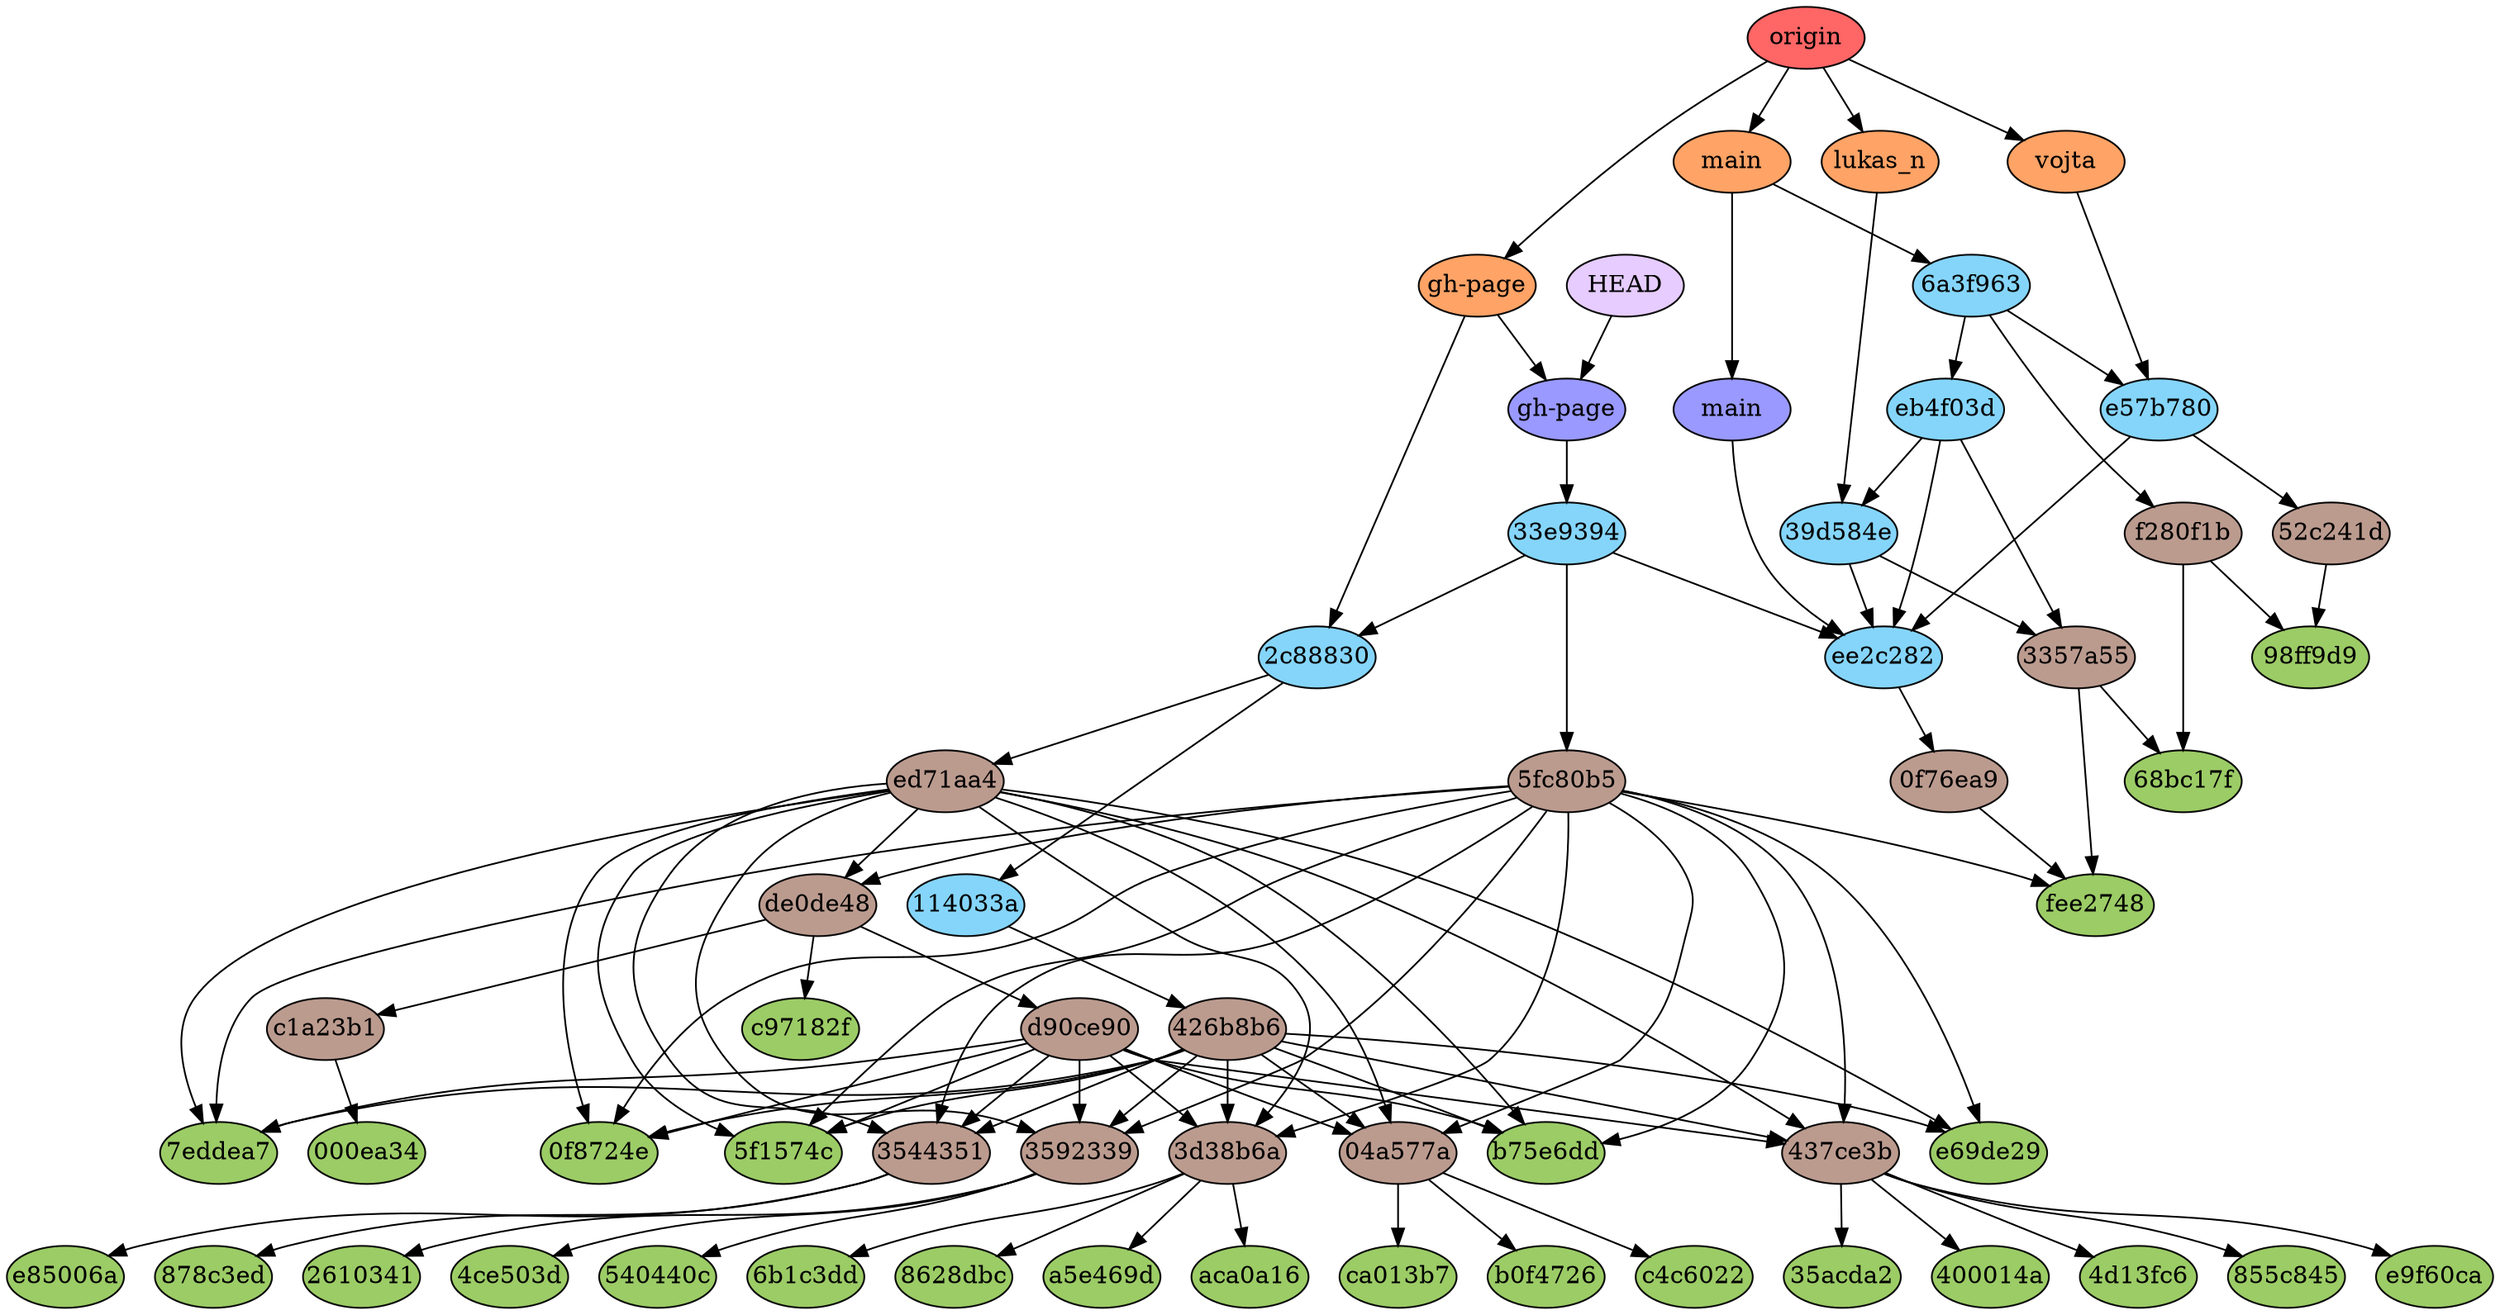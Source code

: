 digraph auto {
	graph [bgcolor=transparent]
	node [fixedsize=true style=filled width=0.95]
	"000ea3455fa1226682a1b9dee6a720de44b0bcef" [label="000ea34" fillcolor="#9ccc66"]
	"0f8724efd9fecfd8e03fbb4401d666e764ce9cf5" [label="0f8724e" fillcolor="#9ccc66"]
	"26103413ab0fe7fbc39a7585449bf0765da561bb" [label=2610341 fillcolor="#9ccc66"]
	"35acda2fa1196aad98c2adf4378a7611dd713aa3" [label="35acda2" fillcolor="#9ccc66"]
	"400014a4b06eee3d0c0d54402a47ab2601b2862b" [label="400014a" fillcolor="#9ccc66"]
	"4ce503d7fd245faf1101936e41f6ef7c39a4ca6c" [label="4ce503d" fillcolor="#9ccc66"]
	"4d13fc60404b91e398a37200c4a77b645cfd9586" [label="4d13fc6" fillcolor="#9ccc66"]
	"540440ce89f2a408aa699b65100e18f15e0f09ca" [label="540440c" fillcolor="#9ccc66"]
	"5f1574c1416ff55e584ac4501816443dd6718d19" [label="5f1574c" fillcolor="#9ccc66"]
	"68bc17f9ff2104a9d7b6777058bb4c343ca72609" [label="68bc17f" fillcolor="#9ccc66"]
	"6b1c3dd9085304861bc042a7be4380e9e36d4b3a" [label="6b1c3dd" fillcolor="#9ccc66"]
	"7eddea71b200744bbd2ad048a9c219804754df14" [label="7eddea7" fillcolor="#9ccc66"]
	"855c845e538b65548118279537a04eab2ec6ef0d" [label="855c845" fillcolor="#9ccc66"]
	"8628dbce9442638095bf6ae885651b7dec0c91ea" [label="8628dbc" fillcolor="#9ccc66"]
	"878c3ed5c196539c4e2da35b7787ab08e98b9cca" [label="878c3ed" fillcolor="#9ccc66"]
	"98ff9d925c65c0d51e80a2659fa8819ae362beed" [label="98ff9d9" fillcolor="#9ccc66"]
	a5e469d7c8d0d5e28fea196c244bc687fa3c9cd2 [label=a5e469d fillcolor="#9ccc66"]
	aca0a167f39f894d2d120b07b6e99265882c049c [label=aca0a16 fillcolor="#9ccc66"]
	b0f4726bf15c26845a2fa6756c4ba90b9452fbb7 [label=b0f4726 fillcolor="#9ccc66"]
	b75e6ddcf044455cf3d5a9f42f7a7fe3d4e7daa7 [label=b75e6dd fillcolor="#9ccc66"]
	c4c6022f2982e8dae64cebd6b9a2b59f2547faad [label=c4c6022 fillcolor="#9ccc66"]
	c97182f51acbfa060a8a68cd7a073aa6d579bc17 [label=c97182f fillcolor="#9ccc66"]
	ca013b70fbbb50148bb85d33b5db8bb7a38fa4d7 [label=ca013b7 fillcolor="#9ccc66"]
	e69de29bb2d1d6434b8b29ae775ad8c2e48c5391 [label=e69de29 fillcolor="#9ccc66"]
	e85006a3ce1c6fd81faa6d5a13095519c4a6fc96 [label=e85006a fillcolor="#9ccc66"]
	e9f60ca953f93e35eab4108bd414bc02ddcf3928 [label=e9f60ca fillcolor="#9ccc66"]
	fee27480a0a2e7842ee7157ebdf7c8c60396b6b6 [label=fee2748 fillcolor="#9ccc66"]
	"04a577a3dcc51a8840e03e95972f25c0477ad433" [label="04a577a" fillcolor="#bc9b8f"]
	"04a577a3dcc51a8840e03e95972f25c0477ad433" -> b0f4726bf15c26845a2fa6756c4ba90b9452fbb7
	"04a577a3dcc51a8840e03e95972f25c0477ad433" -> ca013b70fbbb50148bb85d33b5db8bb7a38fa4d7
	"04a577a3dcc51a8840e03e95972f25c0477ad433" -> c4c6022f2982e8dae64cebd6b9a2b59f2547faad
	"0f76ea982f183ab61eae30c04c04ad9084e057db" [label="0f76ea9" fillcolor="#bc9b8f"]
	"0f76ea982f183ab61eae30c04c04ad9084e057db" -> fee27480a0a2e7842ee7157ebdf7c8c60396b6b6
	"3357a553181db7399d7a729312b04b19598f01b8" [label="3357a55" fillcolor="#bc9b8f"]
	"3357a553181db7399d7a729312b04b19598f01b8" -> "68bc17f9ff2104a9d7b6777058bb4c343ca72609"
	"3357a553181db7399d7a729312b04b19598f01b8" -> fee27480a0a2e7842ee7157ebdf7c8c60396b6b6
	"354435192d7681373795048a5918b1c035df35b9" [label=3544351 fillcolor="#bc9b8f"]
	"354435192d7681373795048a5918b1c035df35b9" -> e85006a3ce1c6fd81faa6d5a13095519c4a6fc96
	"354435192d7681373795048a5918b1c035df35b9" -> "878c3ed5c196539c4e2da35b7787ab08e98b9cca"
	"3592339ccd7d42005adf2abd6eb69e0e6b9c6828" [label=3592339 fillcolor="#bc9b8f"]
	"3592339ccd7d42005adf2abd6eb69e0e6b9c6828" -> "26103413ab0fe7fbc39a7585449bf0765da561bb"
	"3592339ccd7d42005adf2abd6eb69e0e6b9c6828" -> "4ce503d7fd245faf1101936e41f6ef7c39a4ca6c"
	"3592339ccd7d42005adf2abd6eb69e0e6b9c6828" -> "540440ce89f2a408aa699b65100e18f15e0f09ca"
	"3d38b6a4bbb32cdf2621078d035f85af79f7e3bd" [label="3d38b6a" fillcolor="#bc9b8f"]
	"3d38b6a4bbb32cdf2621078d035f85af79f7e3bd" -> aca0a167f39f894d2d120b07b6e99265882c049c
	"3d38b6a4bbb32cdf2621078d035f85af79f7e3bd" -> a5e469d7c8d0d5e28fea196c244bc687fa3c9cd2
	"3d38b6a4bbb32cdf2621078d035f85af79f7e3bd" -> "6b1c3dd9085304861bc042a7be4380e9e36d4b3a"
	"3d38b6a4bbb32cdf2621078d035f85af79f7e3bd" -> "8628dbce9442638095bf6ae885651b7dec0c91ea"
	"426b8b6d317bcb5f46b8420691a518f81fdb9374" [label="426b8b6" fillcolor="#bc9b8f"]
	"426b8b6d317bcb5f46b8420691a518f81fdb9374" -> e69de29bb2d1d6434b8b29ae775ad8c2e48c5391
	"426b8b6d317bcb5f46b8420691a518f81fdb9374" -> "5f1574c1416ff55e584ac4501816443dd6718d19"
	"426b8b6d317bcb5f46b8420691a518f81fdb9374" -> "3592339ccd7d42005adf2abd6eb69e0e6b9c6828"
	"426b8b6d317bcb5f46b8420691a518f81fdb9374" -> "437ce3b9293f4a71cb2cceb8de9a72f3c3bd4b29"
	"426b8b6d317bcb5f46b8420691a518f81fdb9374" -> "354435192d7681373795048a5918b1c035df35b9"
	"426b8b6d317bcb5f46b8420691a518f81fdb9374" -> "7eddea71b200744bbd2ad048a9c219804754df14"
	"426b8b6d317bcb5f46b8420691a518f81fdb9374" -> "04a577a3dcc51a8840e03e95972f25c0477ad433"
	"426b8b6d317bcb5f46b8420691a518f81fdb9374" -> "3d38b6a4bbb32cdf2621078d035f85af79f7e3bd"
	"426b8b6d317bcb5f46b8420691a518f81fdb9374" -> "0f8724efd9fecfd8e03fbb4401d666e764ce9cf5"
	"426b8b6d317bcb5f46b8420691a518f81fdb9374" -> b75e6ddcf044455cf3d5a9f42f7a7fe3d4e7daa7
	"437ce3b9293f4a71cb2cceb8de9a72f3c3bd4b29" [label="437ce3b" fillcolor="#bc9b8f"]
	"437ce3b9293f4a71cb2cceb8de9a72f3c3bd4b29" -> e9f60ca953f93e35eab4108bd414bc02ddcf3928
	"437ce3b9293f4a71cb2cceb8de9a72f3c3bd4b29" -> "855c845e538b65548118279537a04eab2ec6ef0d"
	"437ce3b9293f4a71cb2cceb8de9a72f3c3bd4b29" -> "35acda2fa1196aad98c2adf4378a7611dd713aa3"
	"437ce3b9293f4a71cb2cceb8de9a72f3c3bd4b29" -> "400014a4b06eee3d0c0d54402a47ab2601b2862b"
	"437ce3b9293f4a71cb2cceb8de9a72f3c3bd4b29" -> "4d13fc60404b91e398a37200c4a77b645cfd9586"
	"52c241d31959210ab90ab49371b1046e5b473268" [label="52c241d" fillcolor="#bc9b8f"]
	"52c241d31959210ab90ab49371b1046e5b473268" -> "98ff9d925c65c0d51e80a2659fa8819ae362beed"
	"5fc80b59522fcd62c566a05ad05f7f129891ddf3" [label="5fc80b5" fillcolor="#bc9b8f"]
	"5fc80b59522fcd62c566a05ad05f7f129891ddf3" -> e69de29bb2d1d6434b8b29ae775ad8c2e48c5391
	"5fc80b59522fcd62c566a05ad05f7f129891ddf3" -> "5f1574c1416ff55e584ac4501816443dd6718d19"
	"5fc80b59522fcd62c566a05ad05f7f129891ddf3" -> fee27480a0a2e7842ee7157ebdf7c8c60396b6b6
	"5fc80b59522fcd62c566a05ad05f7f129891ddf3" -> "3592339ccd7d42005adf2abd6eb69e0e6b9c6828"
	"5fc80b59522fcd62c566a05ad05f7f129891ddf3" -> "437ce3b9293f4a71cb2cceb8de9a72f3c3bd4b29"
	"5fc80b59522fcd62c566a05ad05f7f129891ddf3" -> "354435192d7681373795048a5918b1c035df35b9"
	"5fc80b59522fcd62c566a05ad05f7f129891ddf3" -> "7eddea71b200744bbd2ad048a9c219804754df14"
	"5fc80b59522fcd62c566a05ad05f7f129891ddf3" -> "04a577a3dcc51a8840e03e95972f25c0477ad433"
	"5fc80b59522fcd62c566a05ad05f7f129891ddf3" -> de0de48cf955849b0511b14590e9bfe1dd99927e
	"5fc80b59522fcd62c566a05ad05f7f129891ddf3" -> "3d38b6a4bbb32cdf2621078d035f85af79f7e3bd"
	"5fc80b59522fcd62c566a05ad05f7f129891ddf3" -> "0f8724efd9fecfd8e03fbb4401d666e764ce9cf5"
	"5fc80b59522fcd62c566a05ad05f7f129891ddf3" -> b75e6ddcf044455cf3d5a9f42f7a7fe3d4e7daa7
	c1a23b1bcd771dad864b2056ccf923a6b46cb9d4 [label=c1a23b1 fillcolor="#bc9b8f"]
	c1a23b1bcd771dad864b2056ccf923a6b46cb9d4 -> "000ea3455fa1226682a1b9dee6a720de44b0bcef"
	d90ce90999844c2303c4400cf1eb9a78d9262adb [label=d90ce90 fillcolor="#bc9b8f"]
	d90ce90999844c2303c4400cf1eb9a78d9262adb -> "5f1574c1416ff55e584ac4501816443dd6718d19"
	d90ce90999844c2303c4400cf1eb9a78d9262adb -> "3592339ccd7d42005adf2abd6eb69e0e6b9c6828"
	d90ce90999844c2303c4400cf1eb9a78d9262adb -> "437ce3b9293f4a71cb2cceb8de9a72f3c3bd4b29"
	d90ce90999844c2303c4400cf1eb9a78d9262adb -> "354435192d7681373795048a5918b1c035df35b9"
	d90ce90999844c2303c4400cf1eb9a78d9262adb -> "7eddea71b200744bbd2ad048a9c219804754df14"
	d90ce90999844c2303c4400cf1eb9a78d9262adb -> "04a577a3dcc51a8840e03e95972f25c0477ad433"
	d90ce90999844c2303c4400cf1eb9a78d9262adb -> "3d38b6a4bbb32cdf2621078d035f85af79f7e3bd"
	d90ce90999844c2303c4400cf1eb9a78d9262adb -> "0f8724efd9fecfd8e03fbb4401d666e764ce9cf5"
	d90ce90999844c2303c4400cf1eb9a78d9262adb -> b75e6ddcf044455cf3d5a9f42f7a7fe3d4e7daa7
	de0de48cf955849b0511b14590e9bfe1dd99927e [label=de0de48 fillcolor="#bc9b8f"]
	de0de48cf955849b0511b14590e9bfe1dd99927e -> c1a23b1bcd771dad864b2056ccf923a6b46cb9d4
	de0de48cf955849b0511b14590e9bfe1dd99927e -> c97182f51acbfa060a8a68cd7a073aa6d579bc17
	de0de48cf955849b0511b14590e9bfe1dd99927e -> d90ce90999844c2303c4400cf1eb9a78d9262adb
	ed71aa499c2ffce2e0f38ce4a093a66ea9963232 [label=ed71aa4 fillcolor="#bc9b8f"]
	ed71aa499c2ffce2e0f38ce4a093a66ea9963232 -> e69de29bb2d1d6434b8b29ae775ad8c2e48c5391
	ed71aa499c2ffce2e0f38ce4a093a66ea9963232 -> "5f1574c1416ff55e584ac4501816443dd6718d19"
	ed71aa499c2ffce2e0f38ce4a093a66ea9963232 -> "3592339ccd7d42005adf2abd6eb69e0e6b9c6828"
	ed71aa499c2ffce2e0f38ce4a093a66ea9963232 -> "437ce3b9293f4a71cb2cceb8de9a72f3c3bd4b29"
	ed71aa499c2ffce2e0f38ce4a093a66ea9963232 -> "354435192d7681373795048a5918b1c035df35b9"
	ed71aa499c2ffce2e0f38ce4a093a66ea9963232 -> "7eddea71b200744bbd2ad048a9c219804754df14"
	ed71aa499c2ffce2e0f38ce4a093a66ea9963232 -> "04a577a3dcc51a8840e03e95972f25c0477ad433"
	ed71aa499c2ffce2e0f38ce4a093a66ea9963232 -> de0de48cf955849b0511b14590e9bfe1dd99927e
	ed71aa499c2ffce2e0f38ce4a093a66ea9963232 -> "3d38b6a4bbb32cdf2621078d035f85af79f7e3bd"
	ed71aa499c2ffce2e0f38ce4a093a66ea9963232 -> "0f8724efd9fecfd8e03fbb4401d666e764ce9cf5"
	ed71aa499c2ffce2e0f38ce4a093a66ea9963232 -> b75e6ddcf044455cf3d5a9f42f7a7fe3d4e7daa7
	f280f1b0505317197d614697ea7cc977b4cbf9d0 [label=f280f1b fillcolor="#bc9b8f"]
	f280f1b0505317197d614697ea7cc977b4cbf9d0 -> "68bc17f9ff2104a9d7b6777058bb4c343ca72609"
	f280f1b0505317197d614697ea7cc977b4cbf9d0 -> "98ff9d925c65c0d51e80a2659fa8819ae362beed"
	"114033a2c7b0b83a145fbd535f00c20d427905e4" [label="114033a" fillcolor="#85d5fa"]
	"114033a2c7b0b83a145fbd535f00c20d427905e4" -> "426b8b6d317bcb5f46b8420691a518f81fdb9374"
	"2c88830a0e91468669d3deb9e0a7c097eeadcdce" [label="2c88830" fillcolor="#85d5fa"]
	"2c88830a0e91468669d3deb9e0a7c097eeadcdce" -> ed71aa499c2ffce2e0f38ce4a093a66ea9963232
	"2c88830a0e91468669d3deb9e0a7c097eeadcdce" -> "114033a2c7b0b83a145fbd535f00c20d427905e4"
	"33e93946e37885442078de7ca5968efa322672f6" [label="33e9394" fillcolor="#85d5fa"]
	"33e93946e37885442078de7ca5968efa322672f6" -> "5fc80b59522fcd62c566a05ad05f7f129891ddf3"
	"33e93946e37885442078de7ca5968efa322672f6" -> "2c88830a0e91468669d3deb9e0a7c097eeadcdce"
	"33e93946e37885442078de7ca5968efa322672f6" -> ee2c2828cd449c0d7cb2092a26913a8a9d775585
	"39d584eb2e74fb67ff29f206d165d144799fb162" [label="39d584e" fillcolor="#85d5fa"]
	"39d584eb2e74fb67ff29f206d165d144799fb162" -> "3357a553181db7399d7a729312b04b19598f01b8"
	"39d584eb2e74fb67ff29f206d165d144799fb162" -> ee2c2828cd449c0d7cb2092a26913a8a9d775585
	"6a3f963b3f70002ce034661dfa9dd14884ec5803" [label="6a3f963" fillcolor="#85d5fa"]
	"6a3f963b3f70002ce034661dfa9dd14884ec5803" -> f280f1b0505317197d614697ea7cc977b4cbf9d0
	"6a3f963b3f70002ce034661dfa9dd14884ec5803" -> eb4f03dfdaeb02cb2233793de4a6e99db01139c5
	"6a3f963b3f70002ce034661dfa9dd14884ec5803" -> e57b780b9fa73662d9030aa0a1b18cbd9804bfc3
	e57b780b9fa73662d9030aa0a1b18cbd9804bfc3 [label=e57b780 fillcolor="#85d5fa"]
	e57b780b9fa73662d9030aa0a1b18cbd9804bfc3 -> "52c241d31959210ab90ab49371b1046e5b473268"
	e57b780b9fa73662d9030aa0a1b18cbd9804bfc3 -> ee2c2828cd449c0d7cb2092a26913a8a9d775585
	eb4f03dfdaeb02cb2233793de4a6e99db01139c5 [label=eb4f03d fillcolor="#85d5fa"]
	eb4f03dfdaeb02cb2233793de4a6e99db01139c5 -> "3357a553181db7399d7a729312b04b19598f01b8"
	eb4f03dfdaeb02cb2233793de4a6e99db01139c5 -> ee2c2828cd449c0d7cb2092a26913a8a9d775585
	eb4f03dfdaeb02cb2233793de4a6e99db01139c5 -> "39d584eb2e74fb67ff29f206d165d144799fb162"
	ee2c2828cd449c0d7cb2092a26913a8a9d775585 [label=ee2c282 fillcolor="#85d5fa"]
	ee2c2828cd449c0d7cb2092a26913a8a9d775585 -> "0f76ea982f183ab61eae30c04c04ad9084e057db"
	"gh-pages" [label="gh-page" fillcolor="#9999ff"]
	"gh-pages" -> "33e93946e37885442078de7ca5968efa322672f6"
	main [label=main fillcolor="#9999ff"]
	main -> ee2c2828cd449c0d7cb2092a26913a8a9d775585
	HEAD [label=HEAD fillcolor="#e6ccff"]
	HEAD -> "gh-pages"
	"origin/gh-pages" [label="gh-page" fillcolor="#ffa366"]
	"origin/gh-pages" -> "2c88830a0e91468669d3deb9e0a7c097eeadcdce"
	"origin/lukas_novotny/features" [label=lukas_n fillcolor="#ffa366"]
	"origin/lukas_novotny/features" -> "39d584eb2e74fb67ff29f206d165d144799fb162"
	"origin/main" [label=main fillcolor="#ffa366"]
	"origin/main" -> "6a3f963b3f70002ce034661dfa9dd14884ec5803"
	"origin/vojta" [label=vojta fillcolor="#ffa366"]
	"origin/vojta" -> e57b780b9fa73662d9030aa0a1b18cbd9804bfc3
	origin [label=origin fillcolor="#ff6666"]
	origin -> "origin/gh-pages"
	origin -> "origin/lukas_novotny/features"
	origin -> "origin/main"
	origin -> "origin/vojta"
	"origin/gh-pages" -> "gh-pages"
	"origin/main" -> main
}
